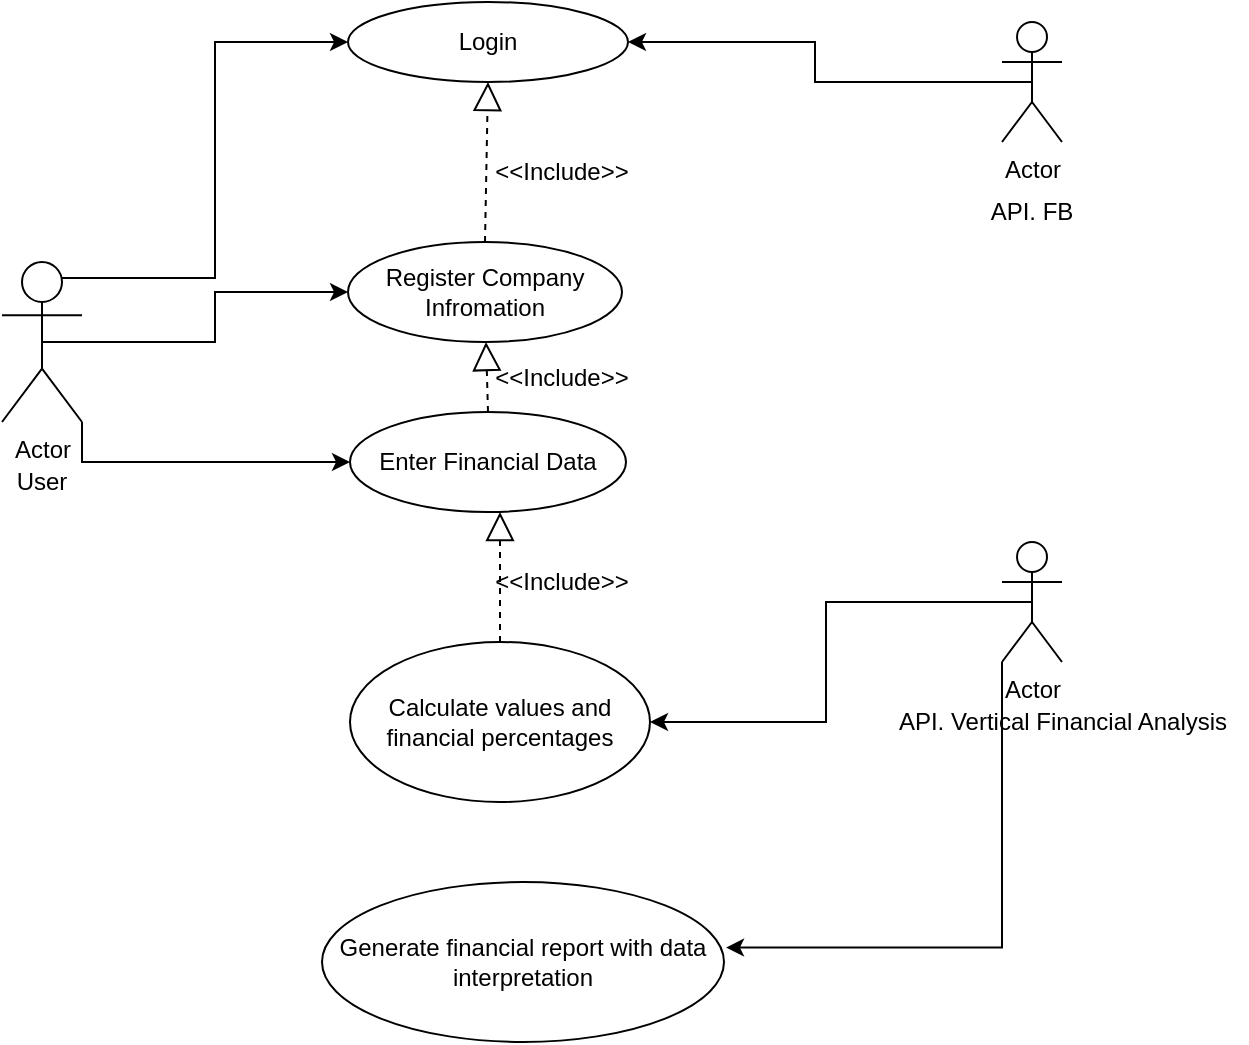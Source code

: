 <mxfile version="10.6.1" type="device"><diagram id="M6L4UjD91dTNLWXYnIIj" name="Page-1"><mxGraphModel dx="1010" dy="533" grid="1" gridSize="10" guides="1" tooltips="1" connect="1" arrows="1" fold="1" page="1" pageScale="1" pageWidth="827" pageHeight="1169" math="0" shadow="0"><root><mxCell id="0"/><mxCell id="1" parent="0"/><mxCell id="CX0ZcZ6XIm8GBo60QgKF-16" style="edgeStyle=orthogonalEdgeStyle;rounded=0;orthogonalLoop=1;jettySize=auto;html=1;exitX=0.75;exitY=0.1;exitDx=0;exitDy=0;exitPerimeter=0;entryX=0;entryY=0.5;entryDx=0;entryDy=0;" edge="1" parent="1" source="CX0ZcZ6XIm8GBo60QgKF-1" target="CX0ZcZ6XIm8GBo60QgKF-8"><mxGeometry relative="1" as="geometry"/></mxCell><mxCell id="CX0ZcZ6XIm8GBo60QgKF-17" style="edgeStyle=orthogonalEdgeStyle;rounded=0;orthogonalLoop=1;jettySize=auto;html=1;exitX=0.5;exitY=0.5;exitDx=0;exitDy=0;exitPerimeter=0;entryX=0;entryY=0.5;entryDx=0;entryDy=0;" edge="1" parent="1" source="CX0ZcZ6XIm8GBo60QgKF-1" target="CX0ZcZ6XIm8GBo60QgKF-9"><mxGeometry relative="1" as="geometry"/></mxCell><mxCell id="CX0ZcZ6XIm8GBo60QgKF-18" style="edgeStyle=orthogonalEdgeStyle;rounded=0;orthogonalLoop=1;jettySize=auto;html=1;exitX=1;exitY=1;exitDx=0;exitDy=0;exitPerimeter=0;entryX=0;entryY=0.5;entryDx=0;entryDy=0;" edge="1" parent="1" source="CX0ZcZ6XIm8GBo60QgKF-1" target="CX0ZcZ6XIm8GBo60QgKF-10"><mxGeometry relative="1" as="geometry"><Array as="points"><mxPoint x="140" y="270"/></Array></mxGeometry></mxCell><mxCell id="CX0ZcZ6XIm8GBo60QgKF-1" value="Actor" style="shape=umlActor;verticalLabelPosition=bottom;labelBackgroundColor=#ffffff;verticalAlign=top;html=1;outlineConnect=0;direction=east;" vertex="1" parent="1"><mxGeometry x="100" y="170" width="40" height="80" as="geometry"/></mxCell><mxCell id="CX0ZcZ6XIm8GBo60QgKF-7" value="User" style="text;html=1;strokeColor=none;fillColor=none;align=center;verticalAlign=middle;whiteSpace=wrap;rounded=0;" vertex="1" parent="1"><mxGeometry x="100" y="270" width="40" height="20" as="geometry"/></mxCell><mxCell id="CX0ZcZ6XIm8GBo60QgKF-8" value="Login" style="ellipse;whiteSpace=wrap;html=1;" vertex="1" parent="1"><mxGeometry x="273" y="40" width="140" height="40" as="geometry"/></mxCell><mxCell id="CX0ZcZ6XIm8GBo60QgKF-9" value="Register Company Infromation" style="ellipse;whiteSpace=wrap;html=1;" vertex="1" parent="1"><mxGeometry x="273" y="160" width="137" height="50" as="geometry"/></mxCell><mxCell id="CX0ZcZ6XIm8GBo60QgKF-10" value="Enter Financial Data" style="ellipse;whiteSpace=wrap;html=1;" vertex="1" parent="1"><mxGeometry x="274" y="245" width="138" height="50" as="geometry"/></mxCell><mxCell id="CX0ZcZ6XIm8GBo60QgKF-25" style="edgeStyle=orthogonalEdgeStyle;rounded=0;orthogonalLoop=1;jettySize=auto;html=1;exitX=0.5;exitY=0.5;exitDx=0;exitDy=0;exitPerimeter=0;entryX=1;entryY=0.5;entryDx=0;entryDy=0;" edge="1" parent="1" source="CX0ZcZ6XIm8GBo60QgKF-11" target="CX0ZcZ6XIm8GBo60QgKF-8"><mxGeometry relative="1" as="geometry"/></mxCell><mxCell id="CX0ZcZ6XIm8GBo60QgKF-11" value="Actor" style="shape=umlActor;verticalLabelPosition=bottom;labelBackgroundColor=#ffffff;verticalAlign=top;html=1;outlineConnect=0;" vertex="1" parent="1"><mxGeometry x="600" y="50" width="30" height="60" as="geometry"/></mxCell><mxCell id="CX0ZcZ6XIm8GBo60QgKF-12" value="API. FB" style="text;html=1;strokeColor=none;fillColor=none;align=center;verticalAlign=middle;whiteSpace=wrap;rounded=0;" vertex="1" parent="1"><mxGeometry x="590" y="135" width="50" height="20" as="geometry"/></mxCell><mxCell id="CX0ZcZ6XIm8GBo60QgKF-27" style="edgeStyle=orthogonalEdgeStyle;rounded=0;orthogonalLoop=1;jettySize=auto;html=1;exitX=0.5;exitY=0.5;exitDx=0;exitDy=0;exitPerimeter=0;entryX=1;entryY=0.5;entryDx=0;entryDy=0;" edge="1" parent="1" source="CX0ZcZ6XIm8GBo60QgKF-14" target="CX0ZcZ6XIm8GBo60QgKF-26"><mxGeometry relative="1" as="geometry"/></mxCell><mxCell id="CX0ZcZ6XIm8GBo60QgKF-37" style="edgeStyle=orthogonalEdgeStyle;rounded=0;orthogonalLoop=1;jettySize=auto;html=1;exitX=0;exitY=1;exitDx=0;exitDy=0;exitPerimeter=0;entryX=1.005;entryY=0.41;entryDx=0;entryDy=0;entryPerimeter=0;" edge="1" parent="1" source="CX0ZcZ6XIm8GBo60QgKF-14" target="CX0ZcZ6XIm8GBo60QgKF-36"><mxGeometry relative="1" as="geometry"/></mxCell><mxCell id="CX0ZcZ6XIm8GBo60QgKF-14" value="Actor" style="shape=umlActor;verticalLabelPosition=bottom;labelBackgroundColor=#ffffff;verticalAlign=top;html=1;outlineConnect=0;" vertex="1" parent="1"><mxGeometry x="600" y="310" width="30" height="60" as="geometry"/></mxCell><mxCell id="CX0ZcZ6XIm8GBo60QgKF-15" value="API. Vertical Financial Analysis" style="text;html=1;strokeColor=none;fillColor=none;align=center;verticalAlign=middle;whiteSpace=wrap;rounded=0;" vertex="1" parent="1"><mxGeometry x="537.5" y="390" width="185" height="20" as="geometry"/></mxCell><mxCell id="CX0ZcZ6XIm8GBo60QgKF-23" value="" style="endArrow=block;dashed=1;endFill=0;endSize=12;html=1;exitX=0.5;exitY=0;exitDx=0;exitDy=0;entryX=0.5;entryY=1;entryDx=0;entryDy=0;" edge="1" parent="1" source="CX0ZcZ6XIm8GBo60QgKF-9" target="CX0ZcZ6XIm8GBo60QgKF-8"><mxGeometry width="160" relative="1" as="geometry"><mxPoint x="340" y="130" as="sourcePoint"/><mxPoint x="340.5" y="80" as="targetPoint"/><Array as="points"/></mxGeometry></mxCell><mxCell id="CX0ZcZ6XIm8GBo60QgKF-26" value="Calculate values and financial percentages" style="ellipse;whiteSpace=wrap;html=1;" vertex="1" parent="1"><mxGeometry x="274" y="360" width="150" height="80" as="geometry"/></mxCell><mxCell id="CX0ZcZ6XIm8GBo60QgKF-30" value="&amp;lt;&amp;lt;Include&amp;gt;&amp;gt;" style="text;html=1;strokeColor=none;fillColor=none;align=center;verticalAlign=middle;whiteSpace=wrap;rounded=0;" vertex="1" parent="1"><mxGeometry x="360" y="115" width="40" height="20" as="geometry"/></mxCell><mxCell id="CX0ZcZ6XIm8GBo60QgKF-31" value="" style="endArrow=block;dashed=1;endFill=0;endSize=12;html=1;entryX=0.5;entryY=1;entryDx=0;entryDy=0;exitX=0.5;exitY=0;exitDx=0;exitDy=0;" edge="1" parent="1" source="CX0ZcZ6XIm8GBo60QgKF-10"><mxGeometry width="160" relative="1" as="geometry"><mxPoint x="342" y="240" as="sourcePoint"/><mxPoint x="342" y="210" as="targetPoint"/><Array as="points"/></mxGeometry></mxCell><mxCell id="CX0ZcZ6XIm8GBo60QgKF-32" value="&amp;lt;&amp;lt;Include&amp;gt;&amp;gt;" style="text;html=1;strokeColor=none;fillColor=none;align=center;verticalAlign=middle;whiteSpace=wrap;rounded=0;" vertex="1" parent="1"><mxGeometry x="360" y="217.5" width="40" height="20" as="geometry"/></mxCell><mxCell id="CX0ZcZ6XIm8GBo60QgKF-33" value="" style="endArrow=block;dashed=1;endFill=0;endSize=12;html=1;exitX=0.5;exitY=0;exitDx=0;exitDy=0;" edge="1" parent="1" source="CX0ZcZ6XIm8GBo60QgKF-26"><mxGeometry width="160" relative="1" as="geometry"><mxPoint x="343" y="375" as="sourcePoint"/><mxPoint x="349" y="295" as="targetPoint"/><Array as="points"/></mxGeometry></mxCell><mxCell id="CX0ZcZ6XIm8GBo60QgKF-34" value="&amp;lt;&amp;lt;Include&amp;gt;&amp;gt;" style="text;html=1;strokeColor=none;fillColor=none;align=center;verticalAlign=middle;whiteSpace=wrap;rounded=0;" vertex="1" parent="1"><mxGeometry x="360" y="320" width="40" height="20" as="geometry"/></mxCell><mxCell id="CX0ZcZ6XIm8GBo60QgKF-36" value="Generate financial report with data interpretation" style="ellipse;whiteSpace=wrap;html=1;" vertex="1" parent="1"><mxGeometry x="260" y="480" width="201" height="80" as="geometry"/></mxCell></root></mxGraphModel></diagram></mxfile>